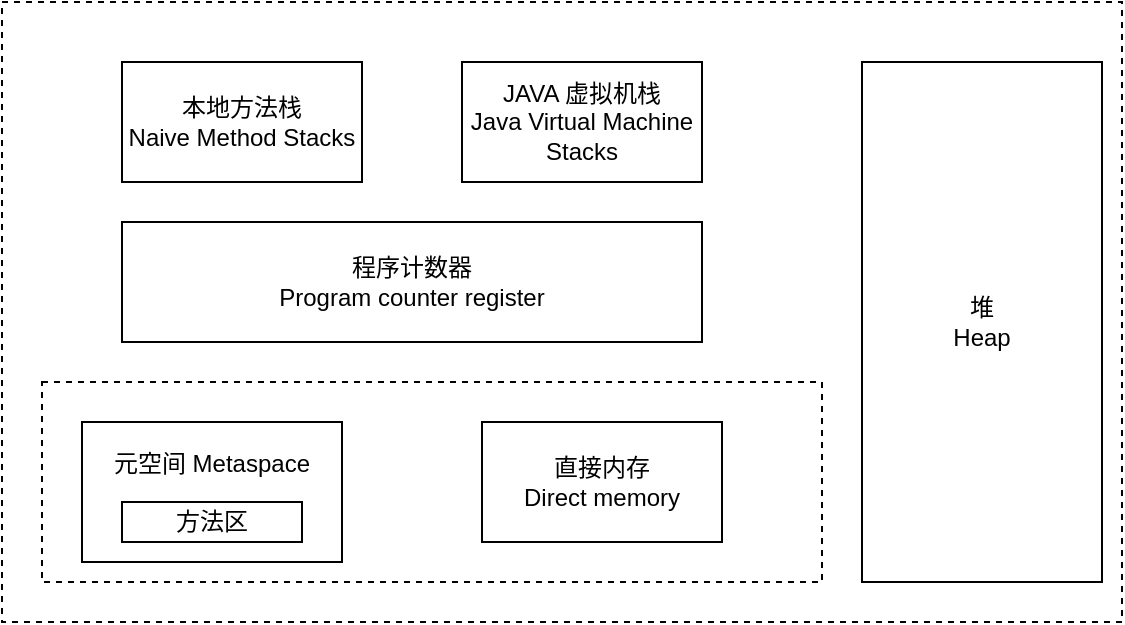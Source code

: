 <mxfile version="16.6.5" type="github">
  <diagram id="lujnZKcrpvy65mEZBs7J" name="Page-1">
    <mxGraphModel dx="782" dy="514" grid="1" gridSize="10" guides="1" tooltips="1" connect="1" arrows="1" fold="1" page="1" pageScale="1" pageWidth="827" pageHeight="1169" math="0" shadow="0">
      <root>
        <mxCell id="0" />
        <mxCell id="1" parent="0" />
        <mxCell id="STG2KhySnp84_Q3XvxFP-1" value="" style="rounded=0;whiteSpace=wrap;html=1;dashed=1;" vertex="1" parent="1">
          <mxGeometry x="100" y="40" width="560" height="310" as="geometry" />
        </mxCell>
        <mxCell id="STG2KhySnp84_Q3XvxFP-2" value="本地方法栈&lt;br&gt;Naive Method Stacks" style="rounded=0;whiteSpace=wrap;html=1;" vertex="1" parent="1">
          <mxGeometry x="160" y="70" width="120" height="60" as="geometry" />
        </mxCell>
        <mxCell id="STG2KhySnp84_Q3XvxFP-3" value="JAVA 虚拟机栈&lt;br&gt;Java Virtual Machine Stacks" style="rounded=0;whiteSpace=wrap;html=1;" vertex="1" parent="1">
          <mxGeometry x="330" y="70" width="120" height="60" as="geometry" />
        </mxCell>
        <mxCell id="STG2KhySnp84_Q3XvxFP-4" value="程序计数器&lt;br&gt;Program counter register" style="rounded=0;whiteSpace=wrap;html=1;" vertex="1" parent="1">
          <mxGeometry x="160" y="150" width="290" height="60" as="geometry" />
        </mxCell>
        <mxCell id="STG2KhySnp84_Q3XvxFP-5" value="" style="rounded=0;whiteSpace=wrap;html=1;dashed=1;" vertex="1" parent="1">
          <mxGeometry x="120" y="230" width="390" height="100" as="geometry" />
        </mxCell>
        <mxCell id="STG2KhySnp84_Q3XvxFP-6" value="元空间 Metaspace&lt;br&gt;&lt;br&gt;&lt;br&gt;" style="rounded=0;whiteSpace=wrap;html=1;" vertex="1" parent="1">
          <mxGeometry x="140" y="250" width="130" height="70" as="geometry" />
        </mxCell>
        <mxCell id="STG2KhySnp84_Q3XvxFP-7" value="方法区" style="rounded=0;whiteSpace=wrap;html=1;" vertex="1" parent="1">
          <mxGeometry x="160" y="290" width="90" height="20" as="geometry" />
        </mxCell>
        <mxCell id="STG2KhySnp84_Q3XvxFP-8" value="直接内存&lt;br&gt;Direct memory" style="rounded=0;whiteSpace=wrap;html=1;" vertex="1" parent="1">
          <mxGeometry x="340" y="250" width="120" height="60" as="geometry" />
        </mxCell>
        <mxCell id="STG2KhySnp84_Q3XvxFP-9" value="堆&lt;br&gt;Heap" style="rounded=0;whiteSpace=wrap;html=1;" vertex="1" parent="1">
          <mxGeometry x="530" y="70" width="120" height="260" as="geometry" />
        </mxCell>
      </root>
    </mxGraphModel>
  </diagram>
</mxfile>
